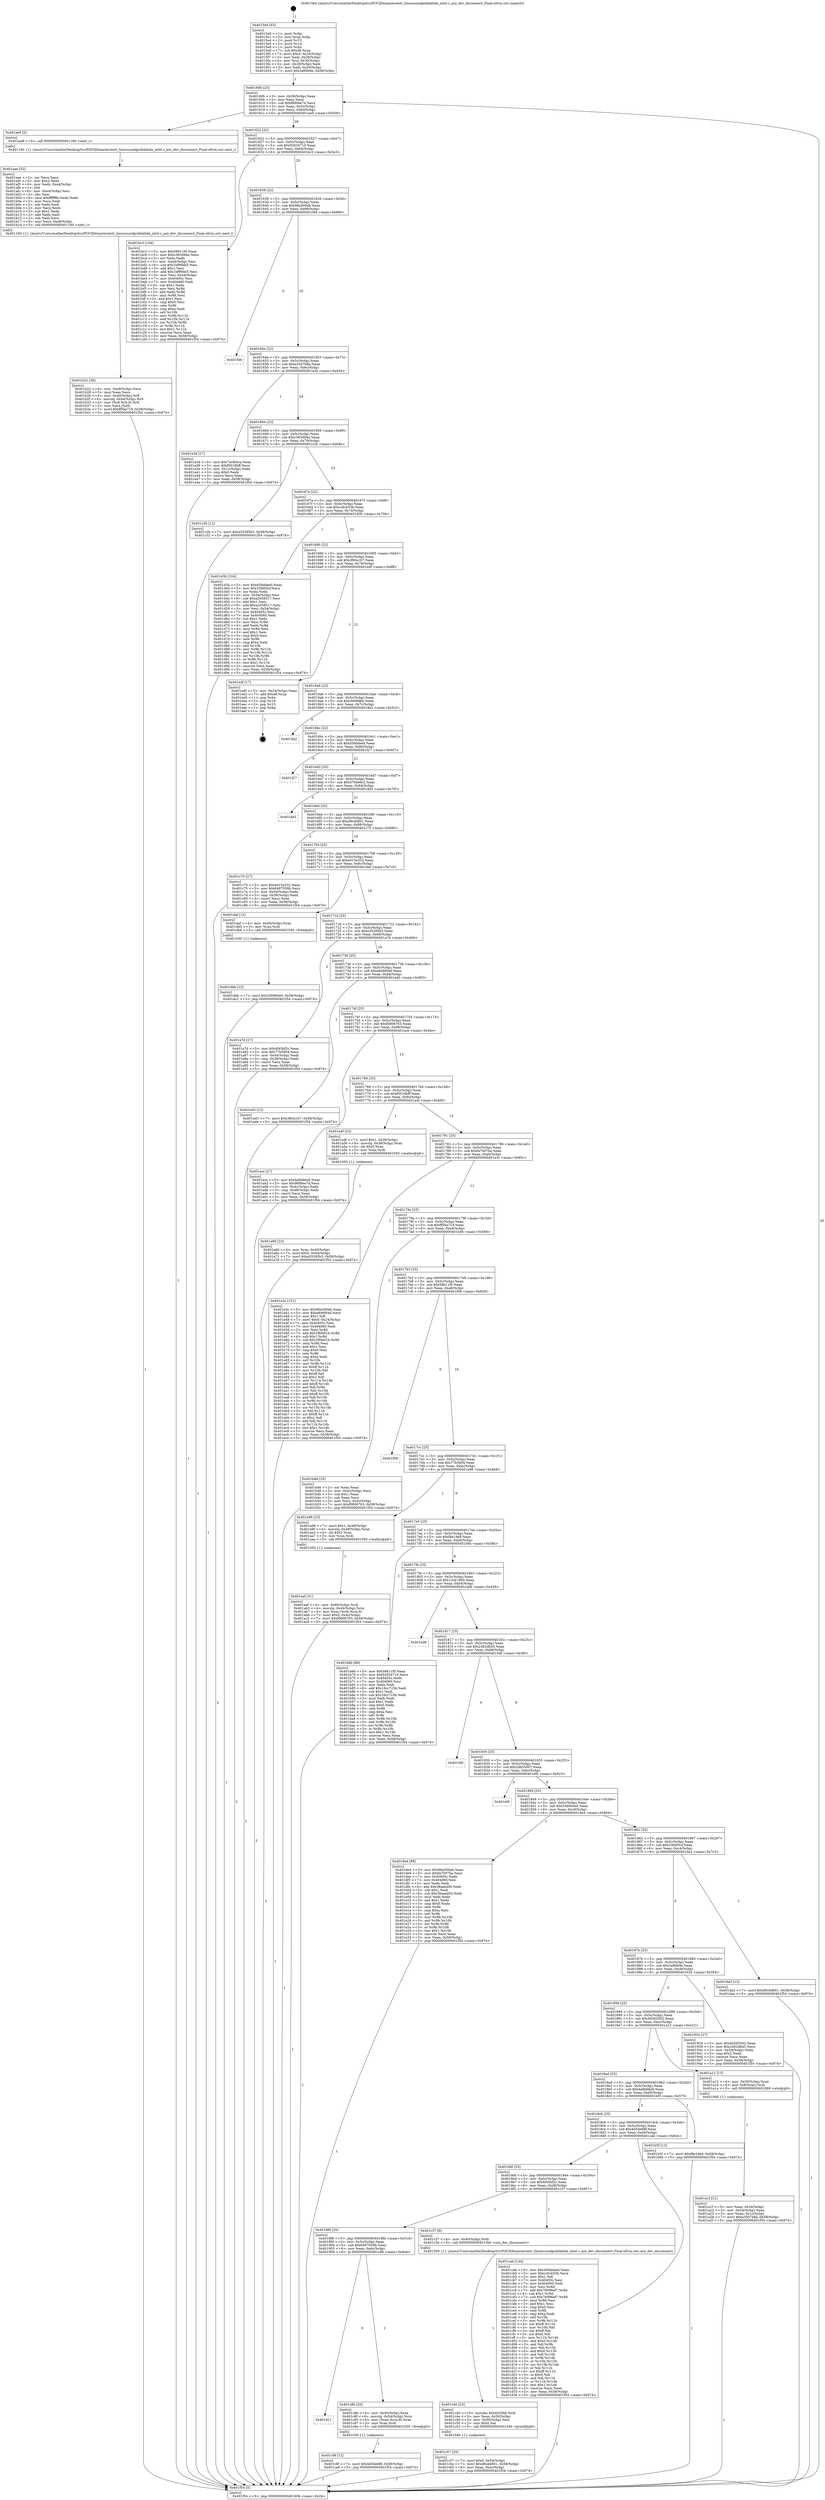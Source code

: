 digraph "0x4015e0" {
  label = "0x4015e0 (/mnt/c/Users/mathe/Desktop/tcc/POCII/binaries/extr_linuxsoundpcihdahda_intel.c_azx_dev_disconnect_Final-ollvm.out::main(0))"
  labelloc = "t"
  node[shape=record]

  Entry [label="",width=0.3,height=0.3,shape=circle,fillcolor=black,style=filled]
  "0x40160b" [label="{
     0x40160b [23]\l
     | [instrs]\l
     &nbsp;&nbsp;0x40160b \<+3\>: mov -0x58(%rbp),%eax\l
     &nbsp;&nbsp;0x40160e \<+2\>: mov %eax,%ecx\l
     &nbsp;&nbsp;0x401610 \<+6\>: sub $0x86f0ee74,%ecx\l
     &nbsp;&nbsp;0x401616 \<+3\>: mov %eax,-0x5c(%rbp)\l
     &nbsp;&nbsp;0x401619 \<+3\>: mov %ecx,-0x60(%rbp)\l
     &nbsp;&nbsp;0x40161c \<+6\>: je 0000000000401ae9 \<main+0x509\>\l
  }"]
  "0x401ae9" [label="{
     0x401ae9 [5]\l
     | [instrs]\l
     &nbsp;&nbsp;0x401ae9 \<+5\>: call 0000000000401160 \<next_i\>\l
     | [calls]\l
     &nbsp;&nbsp;0x401160 \{1\} (/mnt/c/Users/mathe/Desktop/tcc/POCII/binaries/extr_linuxsoundpcihdahda_intel.c_azx_dev_disconnect_Final-ollvm.out::next_i)\l
  }"]
  "0x401622" [label="{
     0x401622 [22]\l
     | [instrs]\l
     &nbsp;&nbsp;0x401622 \<+5\>: jmp 0000000000401627 \<main+0x47\>\l
     &nbsp;&nbsp;0x401627 \<+3\>: mov -0x5c(%rbp),%eax\l
     &nbsp;&nbsp;0x40162a \<+5\>: sub $0x92634710,%eax\l
     &nbsp;&nbsp;0x40162f \<+3\>: mov %eax,-0x64(%rbp)\l
     &nbsp;&nbsp;0x401632 \<+6\>: je 0000000000401bc3 \<main+0x5e3\>\l
  }"]
  Exit [label="",width=0.3,height=0.3,shape=circle,fillcolor=black,style=filled,peripheries=2]
  "0x401bc3" [label="{
     0x401bc3 [104]\l
     | [instrs]\l
     &nbsp;&nbsp;0x401bc3 \<+5\>: mov $0x58611f0,%eax\l
     &nbsp;&nbsp;0x401bc8 \<+5\>: mov $0xc383d94e,%ecx\l
     &nbsp;&nbsp;0x401bcd \<+2\>: xor %edx,%edx\l
     &nbsp;&nbsp;0x401bcf \<+3\>: mov -0x44(%rbp),%esi\l
     &nbsp;&nbsp;0x401bd2 \<+6\>: sub $0x1bf96bb5,%esi\l
     &nbsp;&nbsp;0x401bd8 \<+3\>: add $0x1,%esi\l
     &nbsp;&nbsp;0x401bdb \<+6\>: add $0x1bf96bb5,%esi\l
     &nbsp;&nbsp;0x401be1 \<+3\>: mov %esi,-0x44(%rbp)\l
     &nbsp;&nbsp;0x401be4 \<+7\>: mov 0x40405c,%esi\l
     &nbsp;&nbsp;0x401beb \<+7\>: mov 0x404060,%edi\l
     &nbsp;&nbsp;0x401bf2 \<+3\>: sub $0x1,%edx\l
     &nbsp;&nbsp;0x401bf5 \<+3\>: mov %esi,%r8d\l
     &nbsp;&nbsp;0x401bf8 \<+3\>: add %edx,%r8d\l
     &nbsp;&nbsp;0x401bfb \<+4\>: imul %r8d,%esi\l
     &nbsp;&nbsp;0x401bff \<+3\>: and $0x1,%esi\l
     &nbsp;&nbsp;0x401c02 \<+3\>: cmp $0x0,%esi\l
     &nbsp;&nbsp;0x401c05 \<+4\>: sete %r9b\l
     &nbsp;&nbsp;0x401c09 \<+3\>: cmp $0xa,%edi\l
     &nbsp;&nbsp;0x401c0c \<+4\>: setl %r10b\l
     &nbsp;&nbsp;0x401c10 \<+3\>: mov %r9b,%r11b\l
     &nbsp;&nbsp;0x401c13 \<+3\>: and %r10b,%r11b\l
     &nbsp;&nbsp;0x401c16 \<+3\>: xor %r10b,%r9b\l
     &nbsp;&nbsp;0x401c19 \<+3\>: or %r9b,%r11b\l
     &nbsp;&nbsp;0x401c1c \<+4\>: test $0x1,%r11b\l
     &nbsp;&nbsp;0x401c20 \<+3\>: cmovne %ecx,%eax\l
     &nbsp;&nbsp;0x401c23 \<+3\>: mov %eax,-0x58(%rbp)\l
     &nbsp;&nbsp;0x401c26 \<+5\>: jmp 0000000000401f54 \<main+0x974\>\l
  }"]
  "0x401638" [label="{
     0x401638 [22]\l
     | [instrs]\l
     &nbsp;&nbsp;0x401638 \<+5\>: jmp 000000000040163d \<main+0x5d\>\l
     &nbsp;&nbsp;0x40163d \<+3\>: mov -0x5c(%rbp),%eax\l
     &nbsp;&nbsp;0x401640 \<+5\>: sub $0x96a300eb,%eax\l
     &nbsp;&nbsp;0x401645 \<+3\>: mov %eax,-0x68(%rbp)\l
     &nbsp;&nbsp;0x401648 \<+6\>: je 0000000000401f46 \<main+0x966\>\l
  }"]
  "0x401dbb" [label="{
     0x401dbb [12]\l
     | [instrs]\l
     &nbsp;&nbsp;0x401dbb \<+7\>: movl $0x336900e0,-0x58(%rbp)\l
     &nbsp;&nbsp;0x401dc2 \<+5\>: jmp 0000000000401f54 \<main+0x974\>\l
  }"]
  "0x401f46" [label="{
     0x401f46\l
  }", style=dashed]
  "0x40164e" [label="{
     0x40164e [22]\l
     | [instrs]\l
     &nbsp;&nbsp;0x40164e \<+5\>: jmp 0000000000401653 \<main+0x73\>\l
     &nbsp;&nbsp;0x401653 \<+3\>: mov -0x5c(%rbp),%eax\l
     &nbsp;&nbsp;0x401656 \<+5\>: sub $0xa35d7b8a,%eax\l
     &nbsp;&nbsp;0x40165b \<+3\>: mov %eax,-0x6c(%rbp)\l
     &nbsp;&nbsp;0x40165e \<+6\>: je 0000000000401a34 \<main+0x454\>\l
  }"]
  "0x401c9f" [label="{
     0x401c9f [12]\l
     | [instrs]\l
     &nbsp;&nbsp;0x401c9f \<+7\>: movl $0x4d54e68f,-0x58(%rbp)\l
     &nbsp;&nbsp;0x401ca6 \<+5\>: jmp 0000000000401f54 \<main+0x974\>\l
  }"]
  "0x401a34" [label="{
     0x401a34 [27]\l
     | [instrs]\l
     &nbsp;&nbsp;0x401a34 \<+5\>: mov $0x7acf04ca,%eax\l
     &nbsp;&nbsp;0x401a39 \<+5\>: mov $0xf5018bff,%ecx\l
     &nbsp;&nbsp;0x401a3e \<+3\>: mov -0x1c(%rbp),%edx\l
     &nbsp;&nbsp;0x401a41 \<+3\>: cmp $0x0,%edx\l
     &nbsp;&nbsp;0x401a44 \<+3\>: cmove %ecx,%eax\l
     &nbsp;&nbsp;0x401a47 \<+3\>: mov %eax,-0x58(%rbp)\l
     &nbsp;&nbsp;0x401a4a \<+5\>: jmp 0000000000401f54 \<main+0x974\>\l
  }"]
  "0x401664" [label="{
     0x401664 [22]\l
     | [instrs]\l
     &nbsp;&nbsp;0x401664 \<+5\>: jmp 0000000000401669 \<main+0x89\>\l
     &nbsp;&nbsp;0x401669 \<+3\>: mov -0x5c(%rbp),%eax\l
     &nbsp;&nbsp;0x40166c \<+5\>: sub $0xc383d94e,%eax\l
     &nbsp;&nbsp;0x401671 \<+3\>: mov %eax,-0x70(%rbp)\l
     &nbsp;&nbsp;0x401674 \<+6\>: je 0000000000401c2b \<main+0x64b\>\l
  }"]
  "0x401911" [label="{
     0x401911\l
  }", style=dashed]
  "0x401c2b" [label="{
     0x401c2b [12]\l
     | [instrs]\l
     &nbsp;&nbsp;0x401c2b \<+7\>: movl $0xe35395b3,-0x58(%rbp)\l
     &nbsp;&nbsp;0x401c32 \<+5\>: jmp 0000000000401f54 \<main+0x974\>\l
  }"]
  "0x40167a" [label="{
     0x40167a [22]\l
     | [instrs]\l
     &nbsp;&nbsp;0x40167a \<+5\>: jmp 000000000040167f \<main+0x9f\>\l
     &nbsp;&nbsp;0x40167f \<+3\>: mov -0x5c(%rbp),%eax\l
     &nbsp;&nbsp;0x401682 \<+5\>: sub $0xcc6cb53b,%eax\l
     &nbsp;&nbsp;0x401687 \<+3\>: mov %eax,-0x74(%rbp)\l
     &nbsp;&nbsp;0x40168a \<+6\>: je 0000000000401d3b \<main+0x75b\>\l
  }"]
  "0x401c8b" [label="{
     0x401c8b [20]\l
     | [instrs]\l
     &nbsp;&nbsp;0x401c8b \<+4\>: mov -0x40(%rbp),%rax\l
     &nbsp;&nbsp;0x401c8f \<+4\>: movslq -0x54(%rbp),%rcx\l
     &nbsp;&nbsp;0x401c93 \<+4\>: mov (%rax,%rcx,8),%rax\l
     &nbsp;&nbsp;0x401c97 \<+3\>: mov %rax,%rdi\l
     &nbsp;&nbsp;0x401c9a \<+5\>: call 0000000000401030 \<free@plt\>\l
     | [calls]\l
     &nbsp;&nbsp;0x401030 \{1\} (unknown)\l
  }"]
  "0x401d3b" [label="{
     0x401d3b [104]\l
     | [instrs]\l
     &nbsp;&nbsp;0x401d3b \<+5\>: mov $0xd59ddee0,%eax\l
     &nbsp;&nbsp;0x401d40 \<+5\>: mov $0x33fd05cf,%ecx\l
     &nbsp;&nbsp;0x401d45 \<+2\>: xor %edx,%edx\l
     &nbsp;&nbsp;0x401d47 \<+3\>: mov -0x54(%rbp),%esi\l
     &nbsp;&nbsp;0x401d4a \<+6\>: sub $0xa2058517,%esi\l
     &nbsp;&nbsp;0x401d50 \<+3\>: add $0x1,%esi\l
     &nbsp;&nbsp;0x401d53 \<+6\>: add $0xa2058517,%esi\l
     &nbsp;&nbsp;0x401d59 \<+3\>: mov %esi,-0x54(%rbp)\l
     &nbsp;&nbsp;0x401d5c \<+7\>: mov 0x40405c,%esi\l
     &nbsp;&nbsp;0x401d63 \<+7\>: mov 0x404060,%edi\l
     &nbsp;&nbsp;0x401d6a \<+3\>: sub $0x1,%edx\l
     &nbsp;&nbsp;0x401d6d \<+3\>: mov %esi,%r8d\l
     &nbsp;&nbsp;0x401d70 \<+3\>: add %edx,%r8d\l
     &nbsp;&nbsp;0x401d73 \<+4\>: imul %r8d,%esi\l
     &nbsp;&nbsp;0x401d77 \<+3\>: and $0x1,%esi\l
     &nbsp;&nbsp;0x401d7a \<+3\>: cmp $0x0,%esi\l
     &nbsp;&nbsp;0x401d7d \<+4\>: sete %r9b\l
     &nbsp;&nbsp;0x401d81 \<+3\>: cmp $0xa,%edi\l
     &nbsp;&nbsp;0x401d84 \<+4\>: setl %r10b\l
     &nbsp;&nbsp;0x401d88 \<+3\>: mov %r9b,%r11b\l
     &nbsp;&nbsp;0x401d8b \<+3\>: and %r10b,%r11b\l
     &nbsp;&nbsp;0x401d8e \<+3\>: xor %r10b,%r9b\l
     &nbsp;&nbsp;0x401d91 \<+3\>: or %r9b,%r11b\l
     &nbsp;&nbsp;0x401d94 \<+4\>: test $0x1,%r11b\l
     &nbsp;&nbsp;0x401d98 \<+3\>: cmovne %ecx,%eax\l
     &nbsp;&nbsp;0x401d9b \<+3\>: mov %eax,-0x58(%rbp)\l
     &nbsp;&nbsp;0x401d9e \<+5\>: jmp 0000000000401f54 \<main+0x974\>\l
  }"]
  "0x401690" [label="{
     0x401690 [22]\l
     | [instrs]\l
     &nbsp;&nbsp;0x401690 \<+5\>: jmp 0000000000401695 \<main+0xb5\>\l
     &nbsp;&nbsp;0x401695 \<+3\>: mov -0x5c(%rbp),%eax\l
     &nbsp;&nbsp;0x401698 \<+5\>: sub $0xcf60a1b7,%eax\l
     &nbsp;&nbsp;0x40169d \<+3\>: mov %eax,-0x78(%rbp)\l
     &nbsp;&nbsp;0x4016a0 \<+6\>: je 0000000000401edf \<main+0x8ff\>\l
  }"]
  "0x401c57" [label="{
     0x401c57 [25]\l
     | [instrs]\l
     &nbsp;&nbsp;0x401c57 \<+7\>: movl $0x0,-0x54(%rbp)\l
     &nbsp;&nbsp;0x401c5e \<+7\>: movl $0xd9cdd601,-0x58(%rbp)\l
     &nbsp;&nbsp;0x401c65 \<+6\>: mov %eax,-0xec(%rbp)\l
     &nbsp;&nbsp;0x401c6b \<+5\>: jmp 0000000000401f54 \<main+0x974\>\l
  }"]
  "0x401edf" [label="{
     0x401edf [17]\l
     | [instrs]\l
     &nbsp;&nbsp;0x401edf \<+3\>: mov -0x24(%rbp),%eax\l
     &nbsp;&nbsp;0x401ee2 \<+7\>: add $0xd8,%rsp\l
     &nbsp;&nbsp;0x401ee9 \<+1\>: pop %rbx\l
     &nbsp;&nbsp;0x401eea \<+2\>: pop %r14\l
     &nbsp;&nbsp;0x401eec \<+2\>: pop %r15\l
     &nbsp;&nbsp;0x401eee \<+1\>: pop %rbp\l
     &nbsp;&nbsp;0x401eef \<+1\>: ret\l
  }"]
  "0x4016a6" [label="{
     0x4016a6 [22]\l
     | [instrs]\l
     &nbsp;&nbsp;0x4016a6 \<+5\>: jmp 00000000004016ab \<main+0xcb\>\l
     &nbsp;&nbsp;0x4016ab \<+3\>: mov -0x5c(%rbp),%eax\l
     &nbsp;&nbsp;0x4016ae \<+5\>: sub $0xcfe69dbb,%eax\l
     &nbsp;&nbsp;0x4016b3 \<+3\>: mov %eax,-0x7c(%rbp)\l
     &nbsp;&nbsp;0x4016b6 \<+6\>: je 00000000004019a2 \<main+0x3c2\>\l
  }"]
  "0x401c40" [label="{
     0x401c40 [23]\l
     | [instrs]\l
     &nbsp;&nbsp;0x401c40 \<+10\>: movabs $0x4020b6,%rdi\l
     &nbsp;&nbsp;0x401c4a \<+3\>: mov %eax,-0x50(%rbp)\l
     &nbsp;&nbsp;0x401c4d \<+3\>: mov -0x50(%rbp),%esi\l
     &nbsp;&nbsp;0x401c50 \<+2\>: mov $0x0,%al\l
     &nbsp;&nbsp;0x401c52 \<+5\>: call 0000000000401040 \<printf@plt\>\l
     | [calls]\l
     &nbsp;&nbsp;0x401040 \{1\} (unknown)\l
  }"]
  "0x4019a2" [label="{
     0x4019a2\l
  }", style=dashed]
  "0x4016bc" [label="{
     0x4016bc [22]\l
     | [instrs]\l
     &nbsp;&nbsp;0x4016bc \<+5\>: jmp 00000000004016c1 \<main+0xe1\>\l
     &nbsp;&nbsp;0x4016c1 \<+3\>: mov -0x5c(%rbp),%eax\l
     &nbsp;&nbsp;0x4016c4 \<+5\>: sub $0xd59ddee0,%eax\l
     &nbsp;&nbsp;0x4016c9 \<+3\>: mov %eax,-0x80(%rbp)\l
     &nbsp;&nbsp;0x4016cc \<+6\>: je 0000000000401f27 \<main+0x947\>\l
  }"]
  "0x4018f8" [label="{
     0x4018f8 [25]\l
     | [instrs]\l
     &nbsp;&nbsp;0x4018f8 \<+5\>: jmp 00000000004018fd \<main+0x31d\>\l
     &nbsp;&nbsp;0x4018fd \<+3\>: mov -0x5c(%rbp),%eax\l
     &nbsp;&nbsp;0x401900 \<+5\>: sub $0x6497059b,%eax\l
     &nbsp;&nbsp;0x401905 \<+6\>: mov %eax,-0xdc(%rbp)\l
     &nbsp;&nbsp;0x40190b \<+6\>: je 0000000000401c8b \<main+0x6ab\>\l
  }"]
  "0x401f27" [label="{
     0x401f27\l
  }", style=dashed]
  "0x4016d2" [label="{
     0x4016d2 [25]\l
     | [instrs]\l
     &nbsp;&nbsp;0x4016d2 \<+5\>: jmp 00000000004016d7 \<main+0xf7\>\l
     &nbsp;&nbsp;0x4016d7 \<+3\>: mov -0x5c(%rbp),%eax\l
     &nbsp;&nbsp;0x4016da \<+5\>: sub $0xd70de6c2,%eax\l
     &nbsp;&nbsp;0x4016df \<+6\>: mov %eax,-0x84(%rbp)\l
     &nbsp;&nbsp;0x4016e5 \<+6\>: je 0000000000401dd3 \<main+0x7f3\>\l
  }"]
  "0x401c37" [label="{
     0x401c37 [9]\l
     | [instrs]\l
     &nbsp;&nbsp;0x401c37 \<+4\>: mov -0x40(%rbp),%rdi\l
     &nbsp;&nbsp;0x401c3b \<+5\>: call 00000000004015b0 \<azx_dev_disconnect\>\l
     | [calls]\l
     &nbsp;&nbsp;0x4015b0 \{1\} (/mnt/c/Users/mathe/Desktop/tcc/POCII/binaries/extr_linuxsoundpcihdahda_intel.c_azx_dev_disconnect_Final-ollvm.out::azx_dev_disconnect)\l
  }"]
  "0x401dd3" [label="{
     0x401dd3\l
  }", style=dashed]
  "0x4016eb" [label="{
     0x4016eb [25]\l
     | [instrs]\l
     &nbsp;&nbsp;0x4016eb \<+5\>: jmp 00000000004016f0 \<main+0x110\>\l
     &nbsp;&nbsp;0x4016f0 \<+3\>: mov -0x5c(%rbp),%eax\l
     &nbsp;&nbsp;0x4016f3 \<+5\>: sub $0xd9cdd601,%eax\l
     &nbsp;&nbsp;0x4016f8 \<+6\>: mov %eax,-0x88(%rbp)\l
     &nbsp;&nbsp;0x4016fe \<+6\>: je 0000000000401c70 \<main+0x690\>\l
  }"]
  "0x4018df" [label="{
     0x4018df [25]\l
     | [instrs]\l
     &nbsp;&nbsp;0x4018df \<+5\>: jmp 00000000004018e4 \<main+0x304\>\l
     &nbsp;&nbsp;0x4018e4 \<+3\>: mov -0x5c(%rbp),%eax\l
     &nbsp;&nbsp;0x4018e7 \<+5\>: sub $0x4f45bf2c,%eax\l
     &nbsp;&nbsp;0x4018ec \<+6\>: mov %eax,-0xd8(%rbp)\l
     &nbsp;&nbsp;0x4018f2 \<+6\>: je 0000000000401c37 \<main+0x657\>\l
  }"]
  "0x401c70" [label="{
     0x401c70 [27]\l
     | [instrs]\l
     &nbsp;&nbsp;0x401c70 \<+5\>: mov $0xe015a332,%eax\l
     &nbsp;&nbsp;0x401c75 \<+5\>: mov $0x6497059b,%ecx\l
     &nbsp;&nbsp;0x401c7a \<+3\>: mov -0x54(%rbp),%edx\l
     &nbsp;&nbsp;0x401c7d \<+3\>: cmp -0x38(%rbp),%edx\l
     &nbsp;&nbsp;0x401c80 \<+3\>: cmovl %ecx,%eax\l
     &nbsp;&nbsp;0x401c83 \<+3\>: mov %eax,-0x58(%rbp)\l
     &nbsp;&nbsp;0x401c86 \<+5\>: jmp 0000000000401f54 \<main+0x974\>\l
  }"]
  "0x401704" [label="{
     0x401704 [25]\l
     | [instrs]\l
     &nbsp;&nbsp;0x401704 \<+5\>: jmp 0000000000401709 \<main+0x129\>\l
     &nbsp;&nbsp;0x401709 \<+3\>: mov -0x5c(%rbp),%eax\l
     &nbsp;&nbsp;0x40170c \<+5\>: sub $0xe015a332,%eax\l
     &nbsp;&nbsp;0x401711 \<+6\>: mov %eax,-0x8c(%rbp)\l
     &nbsp;&nbsp;0x401717 \<+6\>: je 0000000000401daf \<main+0x7cf\>\l
  }"]
  "0x401cab" [label="{
     0x401cab [144]\l
     | [instrs]\l
     &nbsp;&nbsp;0x401cab \<+5\>: mov $0xd59ddee0,%eax\l
     &nbsp;&nbsp;0x401cb0 \<+5\>: mov $0xcc6cb53b,%ecx\l
     &nbsp;&nbsp;0x401cb5 \<+2\>: mov $0x1,%dl\l
     &nbsp;&nbsp;0x401cb7 \<+7\>: mov 0x40405c,%esi\l
     &nbsp;&nbsp;0x401cbe \<+7\>: mov 0x404060,%edi\l
     &nbsp;&nbsp;0x401cc5 \<+3\>: mov %esi,%r8d\l
     &nbsp;&nbsp;0x401cc8 \<+7\>: add $0x76096ef7,%r8d\l
     &nbsp;&nbsp;0x401ccf \<+4\>: sub $0x1,%r8d\l
     &nbsp;&nbsp;0x401cd3 \<+7\>: sub $0x76096ef7,%r8d\l
     &nbsp;&nbsp;0x401cda \<+4\>: imul %r8d,%esi\l
     &nbsp;&nbsp;0x401cde \<+3\>: and $0x1,%esi\l
     &nbsp;&nbsp;0x401ce1 \<+3\>: cmp $0x0,%esi\l
     &nbsp;&nbsp;0x401ce4 \<+4\>: sete %r9b\l
     &nbsp;&nbsp;0x401ce8 \<+3\>: cmp $0xa,%edi\l
     &nbsp;&nbsp;0x401ceb \<+4\>: setl %r10b\l
     &nbsp;&nbsp;0x401cef \<+3\>: mov %r9b,%r11b\l
     &nbsp;&nbsp;0x401cf2 \<+4\>: xor $0xff,%r11b\l
     &nbsp;&nbsp;0x401cf6 \<+3\>: mov %r10b,%bl\l
     &nbsp;&nbsp;0x401cf9 \<+3\>: xor $0xff,%bl\l
     &nbsp;&nbsp;0x401cfc \<+3\>: xor $0x0,%dl\l
     &nbsp;&nbsp;0x401cff \<+3\>: mov %r11b,%r14b\l
     &nbsp;&nbsp;0x401d02 \<+4\>: and $0x0,%r14b\l
     &nbsp;&nbsp;0x401d06 \<+3\>: and %dl,%r9b\l
     &nbsp;&nbsp;0x401d09 \<+3\>: mov %bl,%r15b\l
     &nbsp;&nbsp;0x401d0c \<+4\>: and $0x0,%r15b\l
     &nbsp;&nbsp;0x401d10 \<+3\>: and %dl,%r10b\l
     &nbsp;&nbsp;0x401d13 \<+3\>: or %r9b,%r14b\l
     &nbsp;&nbsp;0x401d16 \<+3\>: or %r10b,%r15b\l
     &nbsp;&nbsp;0x401d19 \<+3\>: xor %r15b,%r14b\l
     &nbsp;&nbsp;0x401d1c \<+3\>: or %bl,%r11b\l
     &nbsp;&nbsp;0x401d1f \<+4\>: xor $0xff,%r11b\l
     &nbsp;&nbsp;0x401d23 \<+3\>: or $0x0,%dl\l
     &nbsp;&nbsp;0x401d26 \<+3\>: and %dl,%r11b\l
     &nbsp;&nbsp;0x401d29 \<+3\>: or %r11b,%r14b\l
     &nbsp;&nbsp;0x401d2c \<+4\>: test $0x1,%r14b\l
     &nbsp;&nbsp;0x401d30 \<+3\>: cmovne %ecx,%eax\l
     &nbsp;&nbsp;0x401d33 \<+3\>: mov %eax,-0x58(%rbp)\l
     &nbsp;&nbsp;0x401d36 \<+5\>: jmp 0000000000401f54 \<main+0x974\>\l
  }"]
  "0x401daf" [label="{
     0x401daf [12]\l
     | [instrs]\l
     &nbsp;&nbsp;0x401daf \<+4\>: mov -0x40(%rbp),%rax\l
     &nbsp;&nbsp;0x401db3 \<+3\>: mov %rax,%rdi\l
     &nbsp;&nbsp;0x401db6 \<+5\>: call 0000000000401030 \<free@plt\>\l
     | [calls]\l
     &nbsp;&nbsp;0x401030 \{1\} (unknown)\l
  }"]
  "0x40171d" [label="{
     0x40171d [25]\l
     | [instrs]\l
     &nbsp;&nbsp;0x40171d \<+5\>: jmp 0000000000401722 \<main+0x142\>\l
     &nbsp;&nbsp;0x401722 \<+3\>: mov -0x5c(%rbp),%eax\l
     &nbsp;&nbsp;0x401725 \<+5\>: sub $0xe35395b3,%eax\l
     &nbsp;&nbsp;0x40172a \<+6\>: mov %eax,-0x90(%rbp)\l
     &nbsp;&nbsp;0x401730 \<+6\>: je 0000000000401a7d \<main+0x49d\>\l
  }"]
  "0x4018c6" [label="{
     0x4018c6 [25]\l
     | [instrs]\l
     &nbsp;&nbsp;0x4018c6 \<+5\>: jmp 00000000004018cb \<main+0x2eb\>\l
     &nbsp;&nbsp;0x4018cb \<+3\>: mov -0x5c(%rbp),%eax\l
     &nbsp;&nbsp;0x4018ce \<+5\>: sub $0x4d54e68f,%eax\l
     &nbsp;&nbsp;0x4018d3 \<+6\>: mov %eax,-0xd4(%rbp)\l
     &nbsp;&nbsp;0x4018d9 \<+6\>: je 0000000000401cab \<main+0x6cb\>\l
  }"]
  "0x401a7d" [label="{
     0x401a7d [27]\l
     | [instrs]\l
     &nbsp;&nbsp;0x401a7d \<+5\>: mov $0x4f45bf2c,%eax\l
     &nbsp;&nbsp;0x401a82 \<+5\>: mov $0x77b5904,%ecx\l
     &nbsp;&nbsp;0x401a87 \<+3\>: mov -0x44(%rbp),%edx\l
     &nbsp;&nbsp;0x401a8a \<+3\>: cmp -0x38(%rbp),%edx\l
     &nbsp;&nbsp;0x401a8d \<+3\>: cmovl %ecx,%eax\l
     &nbsp;&nbsp;0x401a90 \<+3\>: mov %eax,-0x58(%rbp)\l
     &nbsp;&nbsp;0x401a93 \<+5\>: jmp 0000000000401f54 \<main+0x974\>\l
  }"]
  "0x401736" [label="{
     0x401736 [25]\l
     | [instrs]\l
     &nbsp;&nbsp;0x401736 \<+5\>: jmp 000000000040173b \<main+0x15b\>\l
     &nbsp;&nbsp;0x40173b \<+3\>: mov -0x5c(%rbp),%eax\l
     &nbsp;&nbsp;0x40173e \<+5\>: sub $0xe846f04d,%eax\l
     &nbsp;&nbsp;0x401743 \<+6\>: mov %eax,-0x94(%rbp)\l
     &nbsp;&nbsp;0x401749 \<+6\>: je 0000000000401ed3 \<main+0x8f3\>\l
  }"]
  "0x401b5f" [label="{
     0x401b5f [12]\l
     | [instrs]\l
     &nbsp;&nbsp;0x401b5f \<+7\>: movl $0xf8e1de9,-0x58(%rbp)\l
     &nbsp;&nbsp;0x401b66 \<+5\>: jmp 0000000000401f54 \<main+0x974\>\l
  }"]
  "0x401ed3" [label="{
     0x401ed3 [12]\l
     | [instrs]\l
     &nbsp;&nbsp;0x401ed3 \<+7\>: movl $0xcf60a1b7,-0x58(%rbp)\l
     &nbsp;&nbsp;0x401eda \<+5\>: jmp 0000000000401f54 \<main+0x974\>\l
  }"]
  "0x40174f" [label="{
     0x40174f [25]\l
     | [instrs]\l
     &nbsp;&nbsp;0x40174f \<+5\>: jmp 0000000000401754 \<main+0x174\>\l
     &nbsp;&nbsp;0x401754 \<+3\>: mov -0x5c(%rbp),%eax\l
     &nbsp;&nbsp;0x401757 \<+5\>: sub $0xf0806763,%eax\l
     &nbsp;&nbsp;0x40175c \<+6\>: mov %eax,-0x98(%rbp)\l
     &nbsp;&nbsp;0x401762 \<+6\>: je 0000000000401ace \<main+0x4ee\>\l
  }"]
  "0x401b22" [label="{
     0x401b22 [36]\l
     | [instrs]\l
     &nbsp;&nbsp;0x401b22 \<+6\>: mov -0xe8(%rbp),%ecx\l
     &nbsp;&nbsp;0x401b28 \<+3\>: imul %eax,%ecx\l
     &nbsp;&nbsp;0x401b2b \<+4\>: mov -0x40(%rbp),%r8\l
     &nbsp;&nbsp;0x401b2f \<+4\>: movslq -0x44(%rbp),%r9\l
     &nbsp;&nbsp;0x401b33 \<+4\>: mov (%r8,%r9,8),%r8\l
     &nbsp;&nbsp;0x401b37 \<+3\>: mov %ecx,(%r8)\l
     &nbsp;&nbsp;0x401b3a \<+7\>: movl $0xff5ba719,-0x58(%rbp)\l
     &nbsp;&nbsp;0x401b41 \<+5\>: jmp 0000000000401f54 \<main+0x974\>\l
  }"]
  "0x401ace" [label="{
     0x401ace [27]\l
     | [instrs]\l
     &nbsp;&nbsp;0x401ace \<+5\>: mov $0x4a6b66a6,%eax\l
     &nbsp;&nbsp;0x401ad3 \<+5\>: mov $0x86f0ee74,%ecx\l
     &nbsp;&nbsp;0x401ad8 \<+3\>: mov -0x4c(%rbp),%edx\l
     &nbsp;&nbsp;0x401adb \<+3\>: cmp -0x48(%rbp),%edx\l
     &nbsp;&nbsp;0x401ade \<+3\>: cmovl %ecx,%eax\l
     &nbsp;&nbsp;0x401ae1 \<+3\>: mov %eax,-0x58(%rbp)\l
     &nbsp;&nbsp;0x401ae4 \<+5\>: jmp 0000000000401f54 \<main+0x974\>\l
  }"]
  "0x401768" [label="{
     0x401768 [25]\l
     | [instrs]\l
     &nbsp;&nbsp;0x401768 \<+5\>: jmp 000000000040176d \<main+0x18d\>\l
     &nbsp;&nbsp;0x40176d \<+3\>: mov -0x5c(%rbp),%eax\l
     &nbsp;&nbsp;0x401770 \<+5\>: sub $0xf5018bff,%eax\l
     &nbsp;&nbsp;0x401775 \<+6\>: mov %eax,-0x9c(%rbp)\l
     &nbsp;&nbsp;0x40177b \<+6\>: je 0000000000401a4f \<main+0x46f\>\l
  }"]
  "0x401aee" [label="{
     0x401aee [52]\l
     | [instrs]\l
     &nbsp;&nbsp;0x401aee \<+2\>: xor %ecx,%ecx\l
     &nbsp;&nbsp;0x401af0 \<+5\>: mov $0x2,%edx\l
     &nbsp;&nbsp;0x401af5 \<+6\>: mov %edx,-0xe4(%rbp)\l
     &nbsp;&nbsp;0x401afb \<+1\>: cltd\l
     &nbsp;&nbsp;0x401afc \<+6\>: mov -0xe4(%rbp),%esi\l
     &nbsp;&nbsp;0x401b02 \<+2\>: idiv %esi\l
     &nbsp;&nbsp;0x401b04 \<+6\>: imul $0xfffffffe,%edx,%edx\l
     &nbsp;&nbsp;0x401b0a \<+2\>: mov %ecx,%edi\l
     &nbsp;&nbsp;0x401b0c \<+2\>: sub %edx,%edi\l
     &nbsp;&nbsp;0x401b0e \<+2\>: mov %ecx,%edx\l
     &nbsp;&nbsp;0x401b10 \<+3\>: sub $0x1,%edx\l
     &nbsp;&nbsp;0x401b13 \<+2\>: add %edx,%edi\l
     &nbsp;&nbsp;0x401b15 \<+2\>: sub %edi,%ecx\l
     &nbsp;&nbsp;0x401b17 \<+6\>: mov %ecx,-0xe8(%rbp)\l
     &nbsp;&nbsp;0x401b1d \<+5\>: call 0000000000401160 \<next_i\>\l
     | [calls]\l
     &nbsp;&nbsp;0x401160 \{1\} (/mnt/c/Users/mathe/Desktop/tcc/POCII/binaries/extr_linuxsoundpcihdahda_intel.c_azx_dev_disconnect_Final-ollvm.out::next_i)\l
  }"]
  "0x401a4f" [label="{
     0x401a4f [23]\l
     | [instrs]\l
     &nbsp;&nbsp;0x401a4f \<+7\>: movl $0x1,-0x38(%rbp)\l
     &nbsp;&nbsp;0x401a56 \<+4\>: movslq -0x38(%rbp),%rax\l
     &nbsp;&nbsp;0x401a5a \<+4\>: shl $0x3,%rax\l
     &nbsp;&nbsp;0x401a5e \<+3\>: mov %rax,%rdi\l
     &nbsp;&nbsp;0x401a61 \<+5\>: call 0000000000401050 \<malloc@plt\>\l
     | [calls]\l
     &nbsp;&nbsp;0x401050 \{1\} (unknown)\l
  }"]
  "0x401781" [label="{
     0x401781 [25]\l
     | [instrs]\l
     &nbsp;&nbsp;0x401781 \<+5\>: jmp 0000000000401786 \<main+0x1a6\>\l
     &nbsp;&nbsp;0x401786 \<+3\>: mov -0x5c(%rbp),%eax\l
     &nbsp;&nbsp;0x401789 \<+5\>: sub $0xfa7007ba,%eax\l
     &nbsp;&nbsp;0x40178e \<+6\>: mov %eax,-0xa0(%rbp)\l
     &nbsp;&nbsp;0x401794 \<+6\>: je 0000000000401e3c \<main+0x85c\>\l
  }"]
  "0x401aaf" [label="{
     0x401aaf [31]\l
     | [instrs]\l
     &nbsp;&nbsp;0x401aaf \<+4\>: mov -0x40(%rbp),%rdi\l
     &nbsp;&nbsp;0x401ab3 \<+4\>: movslq -0x44(%rbp),%rcx\l
     &nbsp;&nbsp;0x401ab7 \<+4\>: mov %rax,(%rdi,%rcx,8)\l
     &nbsp;&nbsp;0x401abb \<+7\>: movl $0x0,-0x4c(%rbp)\l
     &nbsp;&nbsp;0x401ac2 \<+7\>: movl $0xf0806763,-0x58(%rbp)\l
     &nbsp;&nbsp;0x401ac9 \<+5\>: jmp 0000000000401f54 \<main+0x974\>\l
  }"]
  "0x401e3c" [label="{
     0x401e3c [151]\l
     | [instrs]\l
     &nbsp;&nbsp;0x401e3c \<+5\>: mov $0x96a300eb,%eax\l
     &nbsp;&nbsp;0x401e41 \<+5\>: mov $0xe846f04d,%ecx\l
     &nbsp;&nbsp;0x401e46 \<+2\>: mov $0x1,%dl\l
     &nbsp;&nbsp;0x401e48 \<+7\>: movl $0x0,-0x24(%rbp)\l
     &nbsp;&nbsp;0x401e4f \<+7\>: mov 0x40405c,%esi\l
     &nbsp;&nbsp;0x401e56 \<+7\>: mov 0x404060,%edi\l
     &nbsp;&nbsp;0x401e5d \<+3\>: mov %esi,%r8d\l
     &nbsp;&nbsp;0x401e60 \<+7\>: add $0x1f6fa01b,%r8d\l
     &nbsp;&nbsp;0x401e67 \<+4\>: sub $0x1,%r8d\l
     &nbsp;&nbsp;0x401e6b \<+7\>: sub $0x1f6fa01b,%r8d\l
     &nbsp;&nbsp;0x401e72 \<+4\>: imul %r8d,%esi\l
     &nbsp;&nbsp;0x401e76 \<+3\>: and $0x1,%esi\l
     &nbsp;&nbsp;0x401e79 \<+3\>: cmp $0x0,%esi\l
     &nbsp;&nbsp;0x401e7c \<+4\>: sete %r9b\l
     &nbsp;&nbsp;0x401e80 \<+3\>: cmp $0xa,%edi\l
     &nbsp;&nbsp;0x401e83 \<+4\>: setl %r10b\l
     &nbsp;&nbsp;0x401e87 \<+3\>: mov %r9b,%r11b\l
     &nbsp;&nbsp;0x401e8a \<+4\>: xor $0xff,%r11b\l
     &nbsp;&nbsp;0x401e8e \<+3\>: mov %r10b,%bl\l
     &nbsp;&nbsp;0x401e91 \<+3\>: xor $0xff,%bl\l
     &nbsp;&nbsp;0x401e94 \<+3\>: xor $0x1,%dl\l
     &nbsp;&nbsp;0x401e97 \<+3\>: mov %r11b,%r14b\l
     &nbsp;&nbsp;0x401e9a \<+4\>: and $0xff,%r14b\l
     &nbsp;&nbsp;0x401e9e \<+3\>: and %dl,%r9b\l
     &nbsp;&nbsp;0x401ea1 \<+3\>: mov %bl,%r15b\l
     &nbsp;&nbsp;0x401ea4 \<+4\>: and $0xff,%r15b\l
     &nbsp;&nbsp;0x401ea8 \<+3\>: and %dl,%r10b\l
     &nbsp;&nbsp;0x401eab \<+3\>: or %r9b,%r14b\l
     &nbsp;&nbsp;0x401eae \<+3\>: or %r10b,%r15b\l
     &nbsp;&nbsp;0x401eb1 \<+3\>: xor %r15b,%r14b\l
     &nbsp;&nbsp;0x401eb4 \<+3\>: or %bl,%r11b\l
     &nbsp;&nbsp;0x401eb7 \<+4\>: xor $0xff,%r11b\l
     &nbsp;&nbsp;0x401ebb \<+3\>: or $0x1,%dl\l
     &nbsp;&nbsp;0x401ebe \<+3\>: and %dl,%r11b\l
     &nbsp;&nbsp;0x401ec1 \<+3\>: or %r11b,%r14b\l
     &nbsp;&nbsp;0x401ec4 \<+4\>: test $0x1,%r14b\l
     &nbsp;&nbsp;0x401ec8 \<+3\>: cmovne %ecx,%eax\l
     &nbsp;&nbsp;0x401ecb \<+3\>: mov %eax,-0x58(%rbp)\l
     &nbsp;&nbsp;0x401ece \<+5\>: jmp 0000000000401f54 \<main+0x974\>\l
  }"]
  "0x40179a" [label="{
     0x40179a [25]\l
     | [instrs]\l
     &nbsp;&nbsp;0x40179a \<+5\>: jmp 000000000040179f \<main+0x1bf\>\l
     &nbsp;&nbsp;0x40179f \<+3\>: mov -0x5c(%rbp),%eax\l
     &nbsp;&nbsp;0x4017a2 \<+5\>: sub $0xff5ba719,%eax\l
     &nbsp;&nbsp;0x4017a7 \<+6\>: mov %eax,-0xa4(%rbp)\l
     &nbsp;&nbsp;0x4017ad \<+6\>: je 0000000000401b46 \<main+0x566\>\l
  }"]
  "0x401a66" [label="{
     0x401a66 [23]\l
     | [instrs]\l
     &nbsp;&nbsp;0x401a66 \<+4\>: mov %rax,-0x40(%rbp)\l
     &nbsp;&nbsp;0x401a6a \<+7\>: movl $0x0,-0x44(%rbp)\l
     &nbsp;&nbsp;0x401a71 \<+7\>: movl $0xe35395b3,-0x58(%rbp)\l
     &nbsp;&nbsp;0x401a78 \<+5\>: jmp 0000000000401f54 \<main+0x974\>\l
  }"]
  "0x401b46" [label="{
     0x401b46 [25]\l
     | [instrs]\l
     &nbsp;&nbsp;0x401b46 \<+2\>: xor %eax,%eax\l
     &nbsp;&nbsp;0x401b48 \<+3\>: mov -0x4c(%rbp),%ecx\l
     &nbsp;&nbsp;0x401b4b \<+3\>: sub $0x1,%eax\l
     &nbsp;&nbsp;0x401b4e \<+2\>: sub %eax,%ecx\l
     &nbsp;&nbsp;0x401b50 \<+3\>: mov %ecx,-0x4c(%rbp)\l
     &nbsp;&nbsp;0x401b53 \<+7\>: movl $0xf0806763,-0x58(%rbp)\l
     &nbsp;&nbsp;0x401b5a \<+5\>: jmp 0000000000401f54 \<main+0x974\>\l
  }"]
  "0x4017b3" [label="{
     0x4017b3 [25]\l
     | [instrs]\l
     &nbsp;&nbsp;0x4017b3 \<+5\>: jmp 00000000004017b8 \<main+0x1d8\>\l
     &nbsp;&nbsp;0x4017b8 \<+3\>: mov -0x5c(%rbp),%eax\l
     &nbsp;&nbsp;0x4017bb \<+5\>: sub $0x58611f0,%eax\l
     &nbsp;&nbsp;0x4017c0 \<+6\>: mov %eax,-0xa8(%rbp)\l
     &nbsp;&nbsp;0x4017c6 \<+6\>: je 0000000000401f08 \<main+0x928\>\l
  }"]
  "0x401a1f" [label="{
     0x401a1f [21]\l
     | [instrs]\l
     &nbsp;&nbsp;0x401a1f \<+3\>: mov %eax,-0x34(%rbp)\l
     &nbsp;&nbsp;0x401a22 \<+3\>: mov -0x34(%rbp),%eax\l
     &nbsp;&nbsp;0x401a25 \<+3\>: mov %eax,-0x1c(%rbp)\l
     &nbsp;&nbsp;0x401a28 \<+7\>: movl $0xa35d7b8a,-0x58(%rbp)\l
     &nbsp;&nbsp;0x401a2f \<+5\>: jmp 0000000000401f54 \<main+0x974\>\l
  }"]
  "0x401f08" [label="{
     0x401f08\l
  }", style=dashed]
  "0x4017cc" [label="{
     0x4017cc [25]\l
     | [instrs]\l
     &nbsp;&nbsp;0x4017cc \<+5\>: jmp 00000000004017d1 \<main+0x1f1\>\l
     &nbsp;&nbsp;0x4017d1 \<+3\>: mov -0x5c(%rbp),%eax\l
     &nbsp;&nbsp;0x4017d4 \<+5\>: sub $0x77b5904,%eax\l
     &nbsp;&nbsp;0x4017d9 \<+6\>: mov %eax,-0xac(%rbp)\l
     &nbsp;&nbsp;0x4017df \<+6\>: je 0000000000401a98 \<main+0x4b8\>\l
  }"]
  "0x4018ad" [label="{
     0x4018ad [25]\l
     | [instrs]\l
     &nbsp;&nbsp;0x4018ad \<+5\>: jmp 00000000004018b2 \<main+0x2d2\>\l
     &nbsp;&nbsp;0x4018b2 \<+3\>: mov -0x5c(%rbp),%eax\l
     &nbsp;&nbsp;0x4018b5 \<+5\>: sub $0x4a6b66a6,%eax\l
     &nbsp;&nbsp;0x4018ba \<+6\>: mov %eax,-0xd0(%rbp)\l
     &nbsp;&nbsp;0x4018c0 \<+6\>: je 0000000000401b5f \<main+0x57f\>\l
  }"]
  "0x401a98" [label="{
     0x401a98 [23]\l
     | [instrs]\l
     &nbsp;&nbsp;0x401a98 \<+7\>: movl $0x1,-0x48(%rbp)\l
     &nbsp;&nbsp;0x401a9f \<+4\>: movslq -0x48(%rbp),%rax\l
     &nbsp;&nbsp;0x401aa3 \<+4\>: shl $0x2,%rax\l
     &nbsp;&nbsp;0x401aa7 \<+3\>: mov %rax,%rdi\l
     &nbsp;&nbsp;0x401aaa \<+5\>: call 0000000000401050 \<malloc@plt\>\l
     | [calls]\l
     &nbsp;&nbsp;0x401050 \{1\} (unknown)\l
  }"]
  "0x4017e5" [label="{
     0x4017e5 [25]\l
     | [instrs]\l
     &nbsp;&nbsp;0x4017e5 \<+5\>: jmp 00000000004017ea \<main+0x20a\>\l
     &nbsp;&nbsp;0x4017ea \<+3\>: mov -0x5c(%rbp),%eax\l
     &nbsp;&nbsp;0x4017ed \<+5\>: sub $0xf8e1de9,%eax\l
     &nbsp;&nbsp;0x4017f2 \<+6\>: mov %eax,-0xb0(%rbp)\l
     &nbsp;&nbsp;0x4017f8 \<+6\>: je 0000000000401b6b \<main+0x58b\>\l
  }"]
  "0x401a12" [label="{
     0x401a12 [13]\l
     | [instrs]\l
     &nbsp;&nbsp;0x401a12 \<+4\>: mov -0x30(%rbp),%rax\l
     &nbsp;&nbsp;0x401a16 \<+4\>: mov 0x8(%rax),%rdi\l
     &nbsp;&nbsp;0x401a1a \<+5\>: call 0000000000401060 \<atoi@plt\>\l
     | [calls]\l
     &nbsp;&nbsp;0x401060 \{1\} (unknown)\l
  }"]
  "0x401b6b" [label="{
     0x401b6b [88]\l
     | [instrs]\l
     &nbsp;&nbsp;0x401b6b \<+5\>: mov $0x58611f0,%eax\l
     &nbsp;&nbsp;0x401b70 \<+5\>: mov $0x92634710,%ecx\l
     &nbsp;&nbsp;0x401b75 \<+7\>: mov 0x40405c,%edx\l
     &nbsp;&nbsp;0x401b7c \<+7\>: mov 0x404060,%esi\l
     &nbsp;&nbsp;0x401b83 \<+2\>: mov %edx,%edi\l
     &nbsp;&nbsp;0x401b85 \<+6\>: add $0x16cc723b,%edi\l
     &nbsp;&nbsp;0x401b8b \<+3\>: sub $0x1,%edi\l
     &nbsp;&nbsp;0x401b8e \<+6\>: sub $0x16cc723b,%edi\l
     &nbsp;&nbsp;0x401b94 \<+3\>: imul %edi,%edx\l
     &nbsp;&nbsp;0x401b97 \<+3\>: and $0x1,%edx\l
     &nbsp;&nbsp;0x401b9a \<+3\>: cmp $0x0,%edx\l
     &nbsp;&nbsp;0x401b9d \<+4\>: sete %r8b\l
     &nbsp;&nbsp;0x401ba1 \<+3\>: cmp $0xa,%esi\l
     &nbsp;&nbsp;0x401ba4 \<+4\>: setl %r9b\l
     &nbsp;&nbsp;0x401ba8 \<+3\>: mov %r8b,%r10b\l
     &nbsp;&nbsp;0x401bab \<+3\>: and %r9b,%r10b\l
     &nbsp;&nbsp;0x401bae \<+3\>: xor %r9b,%r8b\l
     &nbsp;&nbsp;0x401bb1 \<+3\>: or %r8b,%r10b\l
     &nbsp;&nbsp;0x401bb4 \<+4\>: test $0x1,%r10b\l
     &nbsp;&nbsp;0x401bb8 \<+3\>: cmovne %ecx,%eax\l
     &nbsp;&nbsp;0x401bbb \<+3\>: mov %eax,-0x58(%rbp)\l
     &nbsp;&nbsp;0x401bbe \<+5\>: jmp 0000000000401f54 \<main+0x974\>\l
  }"]
  "0x4017fe" [label="{
     0x4017fe [25]\l
     | [instrs]\l
     &nbsp;&nbsp;0x4017fe \<+5\>: jmp 0000000000401803 \<main+0x223\>\l
     &nbsp;&nbsp;0x401803 \<+3\>: mov -0x5c(%rbp),%eax\l
     &nbsp;&nbsp;0x401806 \<+5\>: sub $0x12cb7d60,%eax\l
     &nbsp;&nbsp;0x40180b \<+6\>: mov %eax,-0xb4(%rbp)\l
     &nbsp;&nbsp;0x401811 \<+6\>: je 0000000000401a06 \<main+0x426\>\l
  }"]
  "0x4015e0" [label="{
     0x4015e0 [43]\l
     | [instrs]\l
     &nbsp;&nbsp;0x4015e0 \<+1\>: push %rbp\l
     &nbsp;&nbsp;0x4015e1 \<+3\>: mov %rsp,%rbp\l
     &nbsp;&nbsp;0x4015e4 \<+2\>: push %r15\l
     &nbsp;&nbsp;0x4015e6 \<+2\>: push %r14\l
     &nbsp;&nbsp;0x4015e8 \<+1\>: push %rbx\l
     &nbsp;&nbsp;0x4015e9 \<+7\>: sub $0xd8,%rsp\l
     &nbsp;&nbsp;0x4015f0 \<+7\>: movl $0x0,-0x24(%rbp)\l
     &nbsp;&nbsp;0x4015f7 \<+3\>: mov %edi,-0x28(%rbp)\l
     &nbsp;&nbsp;0x4015fa \<+4\>: mov %rsi,-0x30(%rbp)\l
     &nbsp;&nbsp;0x4015fe \<+3\>: mov -0x28(%rbp),%edi\l
     &nbsp;&nbsp;0x401601 \<+3\>: mov %edi,-0x20(%rbp)\l
     &nbsp;&nbsp;0x401604 \<+7\>: movl $0x3af0fe9e,-0x58(%rbp)\l
  }"]
  "0x401a06" [label="{
     0x401a06\l
  }", style=dashed]
  "0x401817" [label="{
     0x401817 [25]\l
     | [instrs]\l
     &nbsp;&nbsp;0x401817 \<+5\>: jmp 000000000040181c \<main+0x23c\>\l
     &nbsp;&nbsp;0x40181c \<+3\>: mov -0x5c(%rbp),%eax\l
     &nbsp;&nbsp;0x40181f \<+5\>: sub $0x2462db45,%eax\l
     &nbsp;&nbsp;0x401824 \<+6\>: mov %eax,-0xb8(%rbp)\l
     &nbsp;&nbsp;0x40182a \<+6\>: je 000000000040194f \<main+0x36f\>\l
  }"]
  "0x401f54" [label="{
     0x401f54 [5]\l
     | [instrs]\l
     &nbsp;&nbsp;0x401f54 \<+5\>: jmp 000000000040160b \<main+0x2b\>\l
  }"]
  "0x40194f" [label="{
     0x40194f\l
  }", style=dashed]
  "0x401830" [label="{
     0x401830 [25]\l
     | [instrs]\l
     &nbsp;&nbsp;0x401830 \<+5\>: jmp 0000000000401835 \<main+0x255\>\l
     &nbsp;&nbsp;0x401835 \<+3\>: mov -0x5c(%rbp),%eax\l
     &nbsp;&nbsp;0x401838 \<+5\>: sub $0x2db55007,%eax\l
     &nbsp;&nbsp;0x40183d \<+6\>: mov %eax,-0xbc(%rbp)\l
     &nbsp;&nbsp;0x401843 \<+6\>: je 0000000000401ef0 \<main+0x910\>\l
  }"]
  "0x401894" [label="{
     0x401894 [25]\l
     | [instrs]\l
     &nbsp;&nbsp;0x401894 \<+5\>: jmp 0000000000401899 \<main+0x2b9\>\l
     &nbsp;&nbsp;0x401899 \<+3\>: mov -0x5c(%rbp),%eax\l
     &nbsp;&nbsp;0x40189c \<+5\>: sub $0x40265502,%eax\l
     &nbsp;&nbsp;0x4018a1 \<+6\>: mov %eax,-0xcc(%rbp)\l
     &nbsp;&nbsp;0x4018a7 \<+6\>: je 0000000000401a12 \<main+0x432\>\l
  }"]
  "0x401ef0" [label="{
     0x401ef0\l
  }", style=dashed]
  "0x401849" [label="{
     0x401849 [25]\l
     | [instrs]\l
     &nbsp;&nbsp;0x401849 \<+5\>: jmp 000000000040184e \<main+0x26e\>\l
     &nbsp;&nbsp;0x40184e \<+3\>: mov -0x5c(%rbp),%eax\l
     &nbsp;&nbsp;0x401851 \<+5\>: sub $0x336900e0,%eax\l
     &nbsp;&nbsp;0x401856 \<+6\>: mov %eax,-0xc0(%rbp)\l
     &nbsp;&nbsp;0x40185c \<+6\>: je 0000000000401de4 \<main+0x804\>\l
  }"]
  "0x401934" [label="{
     0x401934 [27]\l
     | [instrs]\l
     &nbsp;&nbsp;0x401934 \<+5\>: mov $0x40265502,%eax\l
     &nbsp;&nbsp;0x401939 \<+5\>: mov $0x2462db45,%ecx\l
     &nbsp;&nbsp;0x40193e \<+3\>: mov -0x20(%rbp),%edx\l
     &nbsp;&nbsp;0x401941 \<+3\>: cmp $0x2,%edx\l
     &nbsp;&nbsp;0x401944 \<+3\>: cmovne %ecx,%eax\l
     &nbsp;&nbsp;0x401947 \<+3\>: mov %eax,-0x58(%rbp)\l
     &nbsp;&nbsp;0x40194a \<+5\>: jmp 0000000000401f54 \<main+0x974\>\l
  }"]
  "0x401de4" [label="{
     0x401de4 [88]\l
     | [instrs]\l
     &nbsp;&nbsp;0x401de4 \<+5\>: mov $0x96a300eb,%eax\l
     &nbsp;&nbsp;0x401de9 \<+5\>: mov $0xfa7007ba,%ecx\l
     &nbsp;&nbsp;0x401dee \<+7\>: mov 0x40405c,%edx\l
     &nbsp;&nbsp;0x401df5 \<+7\>: mov 0x404060,%esi\l
     &nbsp;&nbsp;0x401dfc \<+2\>: mov %edx,%edi\l
     &nbsp;&nbsp;0x401dfe \<+6\>: add $0x38aaed50,%edi\l
     &nbsp;&nbsp;0x401e04 \<+3\>: sub $0x1,%edi\l
     &nbsp;&nbsp;0x401e07 \<+6\>: sub $0x38aaed50,%edi\l
     &nbsp;&nbsp;0x401e0d \<+3\>: imul %edi,%edx\l
     &nbsp;&nbsp;0x401e10 \<+3\>: and $0x1,%edx\l
     &nbsp;&nbsp;0x401e13 \<+3\>: cmp $0x0,%edx\l
     &nbsp;&nbsp;0x401e16 \<+4\>: sete %r8b\l
     &nbsp;&nbsp;0x401e1a \<+3\>: cmp $0xa,%esi\l
     &nbsp;&nbsp;0x401e1d \<+4\>: setl %r9b\l
     &nbsp;&nbsp;0x401e21 \<+3\>: mov %r8b,%r10b\l
     &nbsp;&nbsp;0x401e24 \<+3\>: and %r9b,%r10b\l
     &nbsp;&nbsp;0x401e27 \<+3\>: xor %r9b,%r8b\l
     &nbsp;&nbsp;0x401e2a \<+3\>: or %r8b,%r10b\l
     &nbsp;&nbsp;0x401e2d \<+4\>: test $0x1,%r10b\l
     &nbsp;&nbsp;0x401e31 \<+3\>: cmovne %ecx,%eax\l
     &nbsp;&nbsp;0x401e34 \<+3\>: mov %eax,-0x58(%rbp)\l
     &nbsp;&nbsp;0x401e37 \<+5\>: jmp 0000000000401f54 \<main+0x974\>\l
  }"]
  "0x401862" [label="{
     0x401862 [25]\l
     | [instrs]\l
     &nbsp;&nbsp;0x401862 \<+5\>: jmp 0000000000401867 \<main+0x287\>\l
     &nbsp;&nbsp;0x401867 \<+3\>: mov -0x5c(%rbp),%eax\l
     &nbsp;&nbsp;0x40186a \<+5\>: sub $0x33fd05cf,%eax\l
     &nbsp;&nbsp;0x40186f \<+6\>: mov %eax,-0xc4(%rbp)\l
     &nbsp;&nbsp;0x401875 \<+6\>: je 0000000000401da3 \<main+0x7c3\>\l
  }"]
  "0x40187b" [label="{
     0x40187b [25]\l
     | [instrs]\l
     &nbsp;&nbsp;0x40187b \<+5\>: jmp 0000000000401880 \<main+0x2a0\>\l
     &nbsp;&nbsp;0x401880 \<+3\>: mov -0x5c(%rbp),%eax\l
     &nbsp;&nbsp;0x401883 \<+5\>: sub $0x3af0fe9e,%eax\l
     &nbsp;&nbsp;0x401888 \<+6\>: mov %eax,-0xc8(%rbp)\l
     &nbsp;&nbsp;0x40188e \<+6\>: je 0000000000401934 \<main+0x354\>\l
  }"]
  "0x401da3" [label="{
     0x401da3 [12]\l
     | [instrs]\l
     &nbsp;&nbsp;0x401da3 \<+7\>: movl $0xd9cdd601,-0x58(%rbp)\l
     &nbsp;&nbsp;0x401daa \<+5\>: jmp 0000000000401f54 \<main+0x974\>\l
  }"]
  Entry -> "0x4015e0" [label=" 1"]
  "0x40160b" -> "0x401ae9" [label=" 1"]
  "0x40160b" -> "0x401622" [label=" 26"]
  "0x401edf" -> Exit [label=" 1"]
  "0x401622" -> "0x401bc3" [label=" 1"]
  "0x401622" -> "0x401638" [label=" 25"]
  "0x401ed3" -> "0x401f54" [label=" 1"]
  "0x401638" -> "0x401f46" [label=" 0"]
  "0x401638" -> "0x40164e" [label=" 25"]
  "0x401e3c" -> "0x401f54" [label=" 1"]
  "0x40164e" -> "0x401a34" [label=" 1"]
  "0x40164e" -> "0x401664" [label=" 24"]
  "0x401de4" -> "0x401f54" [label=" 1"]
  "0x401664" -> "0x401c2b" [label=" 1"]
  "0x401664" -> "0x40167a" [label=" 23"]
  "0x401dbb" -> "0x401f54" [label=" 1"]
  "0x40167a" -> "0x401d3b" [label=" 1"]
  "0x40167a" -> "0x401690" [label=" 22"]
  "0x401daf" -> "0x401dbb" [label=" 1"]
  "0x401690" -> "0x401edf" [label=" 1"]
  "0x401690" -> "0x4016a6" [label=" 21"]
  "0x401d3b" -> "0x401f54" [label=" 1"]
  "0x4016a6" -> "0x4019a2" [label=" 0"]
  "0x4016a6" -> "0x4016bc" [label=" 21"]
  "0x401cab" -> "0x401f54" [label=" 1"]
  "0x4016bc" -> "0x401f27" [label=" 0"]
  "0x4016bc" -> "0x4016d2" [label=" 21"]
  "0x401c9f" -> "0x401f54" [label=" 1"]
  "0x4016d2" -> "0x401dd3" [label=" 0"]
  "0x4016d2" -> "0x4016eb" [label=" 21"]
  "0x401c8b" -> "0x401c9f" [label=" 1"]
  "0x4016eb" -> "0x401c70" [label=" 2"]
  "0x4016eb" -> "0x401704" [label=" 19"]
  "0x4018f8" -> "0x401c8b" [label=" 1"]
  "0x401704" -> "0x401daf" [label=" 1"]
  "0x401704" -> "0x40171d" [label=" 18"]
  "0x401da3" -> "0x401f54" [label=" 1"]
  "0x40171d" -> "0x401a7d" [label=" 2"]
  "0x40171d" -> "0x401736" [label=" 16"]
  "0x401c57" -> "0x401f54" [label=" 1"]
  "0x401736" -> "0x401ed3" [label=" 1"]
  "0x401736" -> "0x40174f" [label=" 15"]
  "0x401c40" -> "0x401c57" [label=" 1"]
  "0x40174f" -> "0x401ace" [label=" 2"]
  "0x40174f" -> "0x401768" [label=" 13"]
  "0x4018df" -> "0x4018f8" [label=" 1"]
  "0x401768" -> "0x401a4f" [label=" 1"]
  "0x401768" -> "0x401781" [label=" 12"]
  "0x4018df" -> "0x401c37" [label=" 1"]
  "0x401781" -> "0x401e3c" [label=" 1"]
  "0x401781" -> "0x40179a" [label=" 11"]
  "0x4018f8" -> "0x401911" [label=" 0"]
  "0x40179a" -> "0x401b46" [label=" 1"]
  "0x40179a" -> "0x4017b3" [label=" 10"]
  "0x4018c6" -> "0x4018df" [label=" 2"]
  "0x4017b3" -> "0x401f08" [label=" 0"]
  "0x4017b3" -> "0x4017cc" [label=" 10"]
  "0x4018c6" -> "0x401cab" [label=" 1"]
  "0x4017cc" -> "0x401a98" [label=" 1"]
  "0x4017cc" -> "0x4017e5" [label=" 9"]
  "0x401c70" -> "0x401f54" [label=" 2"]
  "0x4017e5" -> "0x401b6b" [label=" 1"]
  "0x4017e5" -> "0x4017fe" [label=" 8"]
  "0x401c2b" -> "0x401f54" [label=" 1"]
  "0x4017fe" -> "0x401a06" [label=" 0"]
  "0x4017fe" -> "0x401817" [label=" 8"]
  "0x401b6b" -> "0x401f54" [label=" 1"]
  "0x401817" -> "0x40194f" [label=" 0"]
  "0x401817" -> "0x401830" [label=" 8"]
  "0x401b5f" -> "0x401f54" [label=" 1"]
  "0x401830" -> "0x401ef0" [label=" 0"]
  "0x401830" -> "0x401849" [label=" 8"]
  "0x4018ad" -> "0x4018c6" [label=" 3"]
  "0x401849" -> "0x401de4" [label=" 1"]
  "0x401849" -> "0x401862" [label=" 7"]
  "0x4018ad" -> "0x401b5f" [label=" 1"]
  "0x401862" -> "0x401da3" [label=" 1"]
  "0x401862" -> "0x40187b" [label=" 6"]
  "0x401c37" -> "0x401c40" [label=" 1"]
  "0x40187b" -> "0x401934" [label=" 1"]
  "0x40187b" -> "0x401894" [label=" 5"]
  "0x401934" -> "0x401f54" [label=" 1"]
  "0x4015e0" -> "0x40160b" [label=" 1"]
  "0x401f54" -> "0x40160b" [label=" 26"]
  "0x401bc3" -> "0x401f54" [label=" 1"]
  "0x401894" -> "0x401a12" [label=" 1"]
  "0x401894" -> "0x4018ad" [label=" 4"]
  "0x401a12" -> "0x401a1f" [label=" 1"]
  "0x401a1f" -> "0x401f54" [label=" 1"]
  "0x401a34" -> "0x401f54" [label=" 1"]
  "0x401a4f" -> "0x401a66" [label=" 1"]
  "0x401a66" -> "0x401f54" [label=" 1"]
  "0x401a7d" -> "0x401f54" [label=" 2"]
  "0x401a98" -> "0x401aaf" [label=" 1"]
  "0x401aaf" -> "0x401f54" [label=" 1"]
  "0x401ace" -> "0x401f54" [label=" 2"]
  "0x401ae9" -> "0x401aee" [label=" 1"]
  "0x401aee" -> "0x401b22" [label=" 1"]
  "0x401b22" -> "0x401f54" [label=" 1"]
  "0x401b46" -> "0x401f54" [label=" 1"]
}
